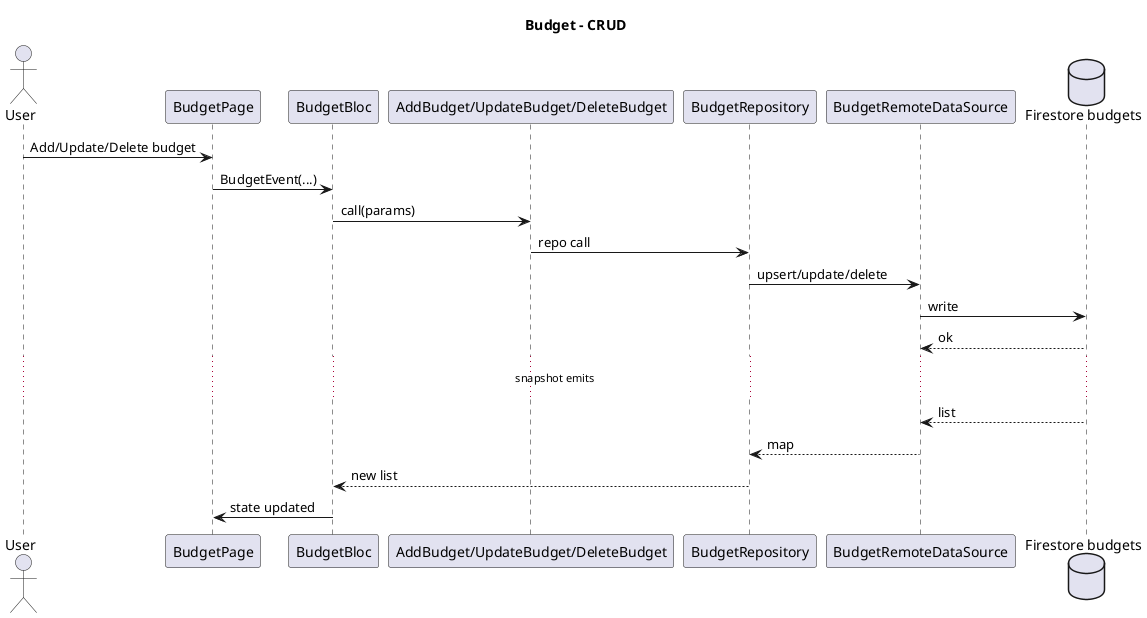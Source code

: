 @startuml
title Budget - CRUD

actor User as U
participant "BudgetPage" as UI
participant "BudgetBloc" as B
participant "AddBudget/UpdateBudget/DeleteBudget" as UC
participant "BudgetRepository" as R
participant "BudgetRemoteDataSource" as DS
database "Firestore budgets" as FB

U -> UI : Add/Update/Delete budget
UI -> B : BudgetEvent(...)
B -> UC : call(params)
UC -> R : repo call
R -> DS : upsert/update/delete
DS -> FB : write
FB --> DS : ok
... snapshot emits ...
FB --> DS : list
DS --> R : map
R --> B : new list
B -> UI : state updated

@enduml
